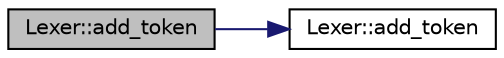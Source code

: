 digraph "Lexer::add_token"
{
 // LATEX_PDF_SIZE
  edge [fontname="Helvetica",fontsize="10",labelfontname="Helvetica",labelfontsize="10"];
  node [fontname="Helvetica",fontsize="10",shape=record];
  rankdir="LR";
  Node1 [label="Lexer::add_token",height=0.2,width=0.4,color="black", fillcolor="grey75", style="filled", fontcolor="black",tooltip=" "];
  Node1 -> Node2 [color="midnightblue",fontsize="10",style="solid"];
  Node2 [label="Lexer::add_token",height=0.2,width=0.4,color="black", fillcolor="white", style="filled",URL="$class_lexer.html#aa6e2845514008d0f775448f1db6d04ee",tooltip=" "];
}

